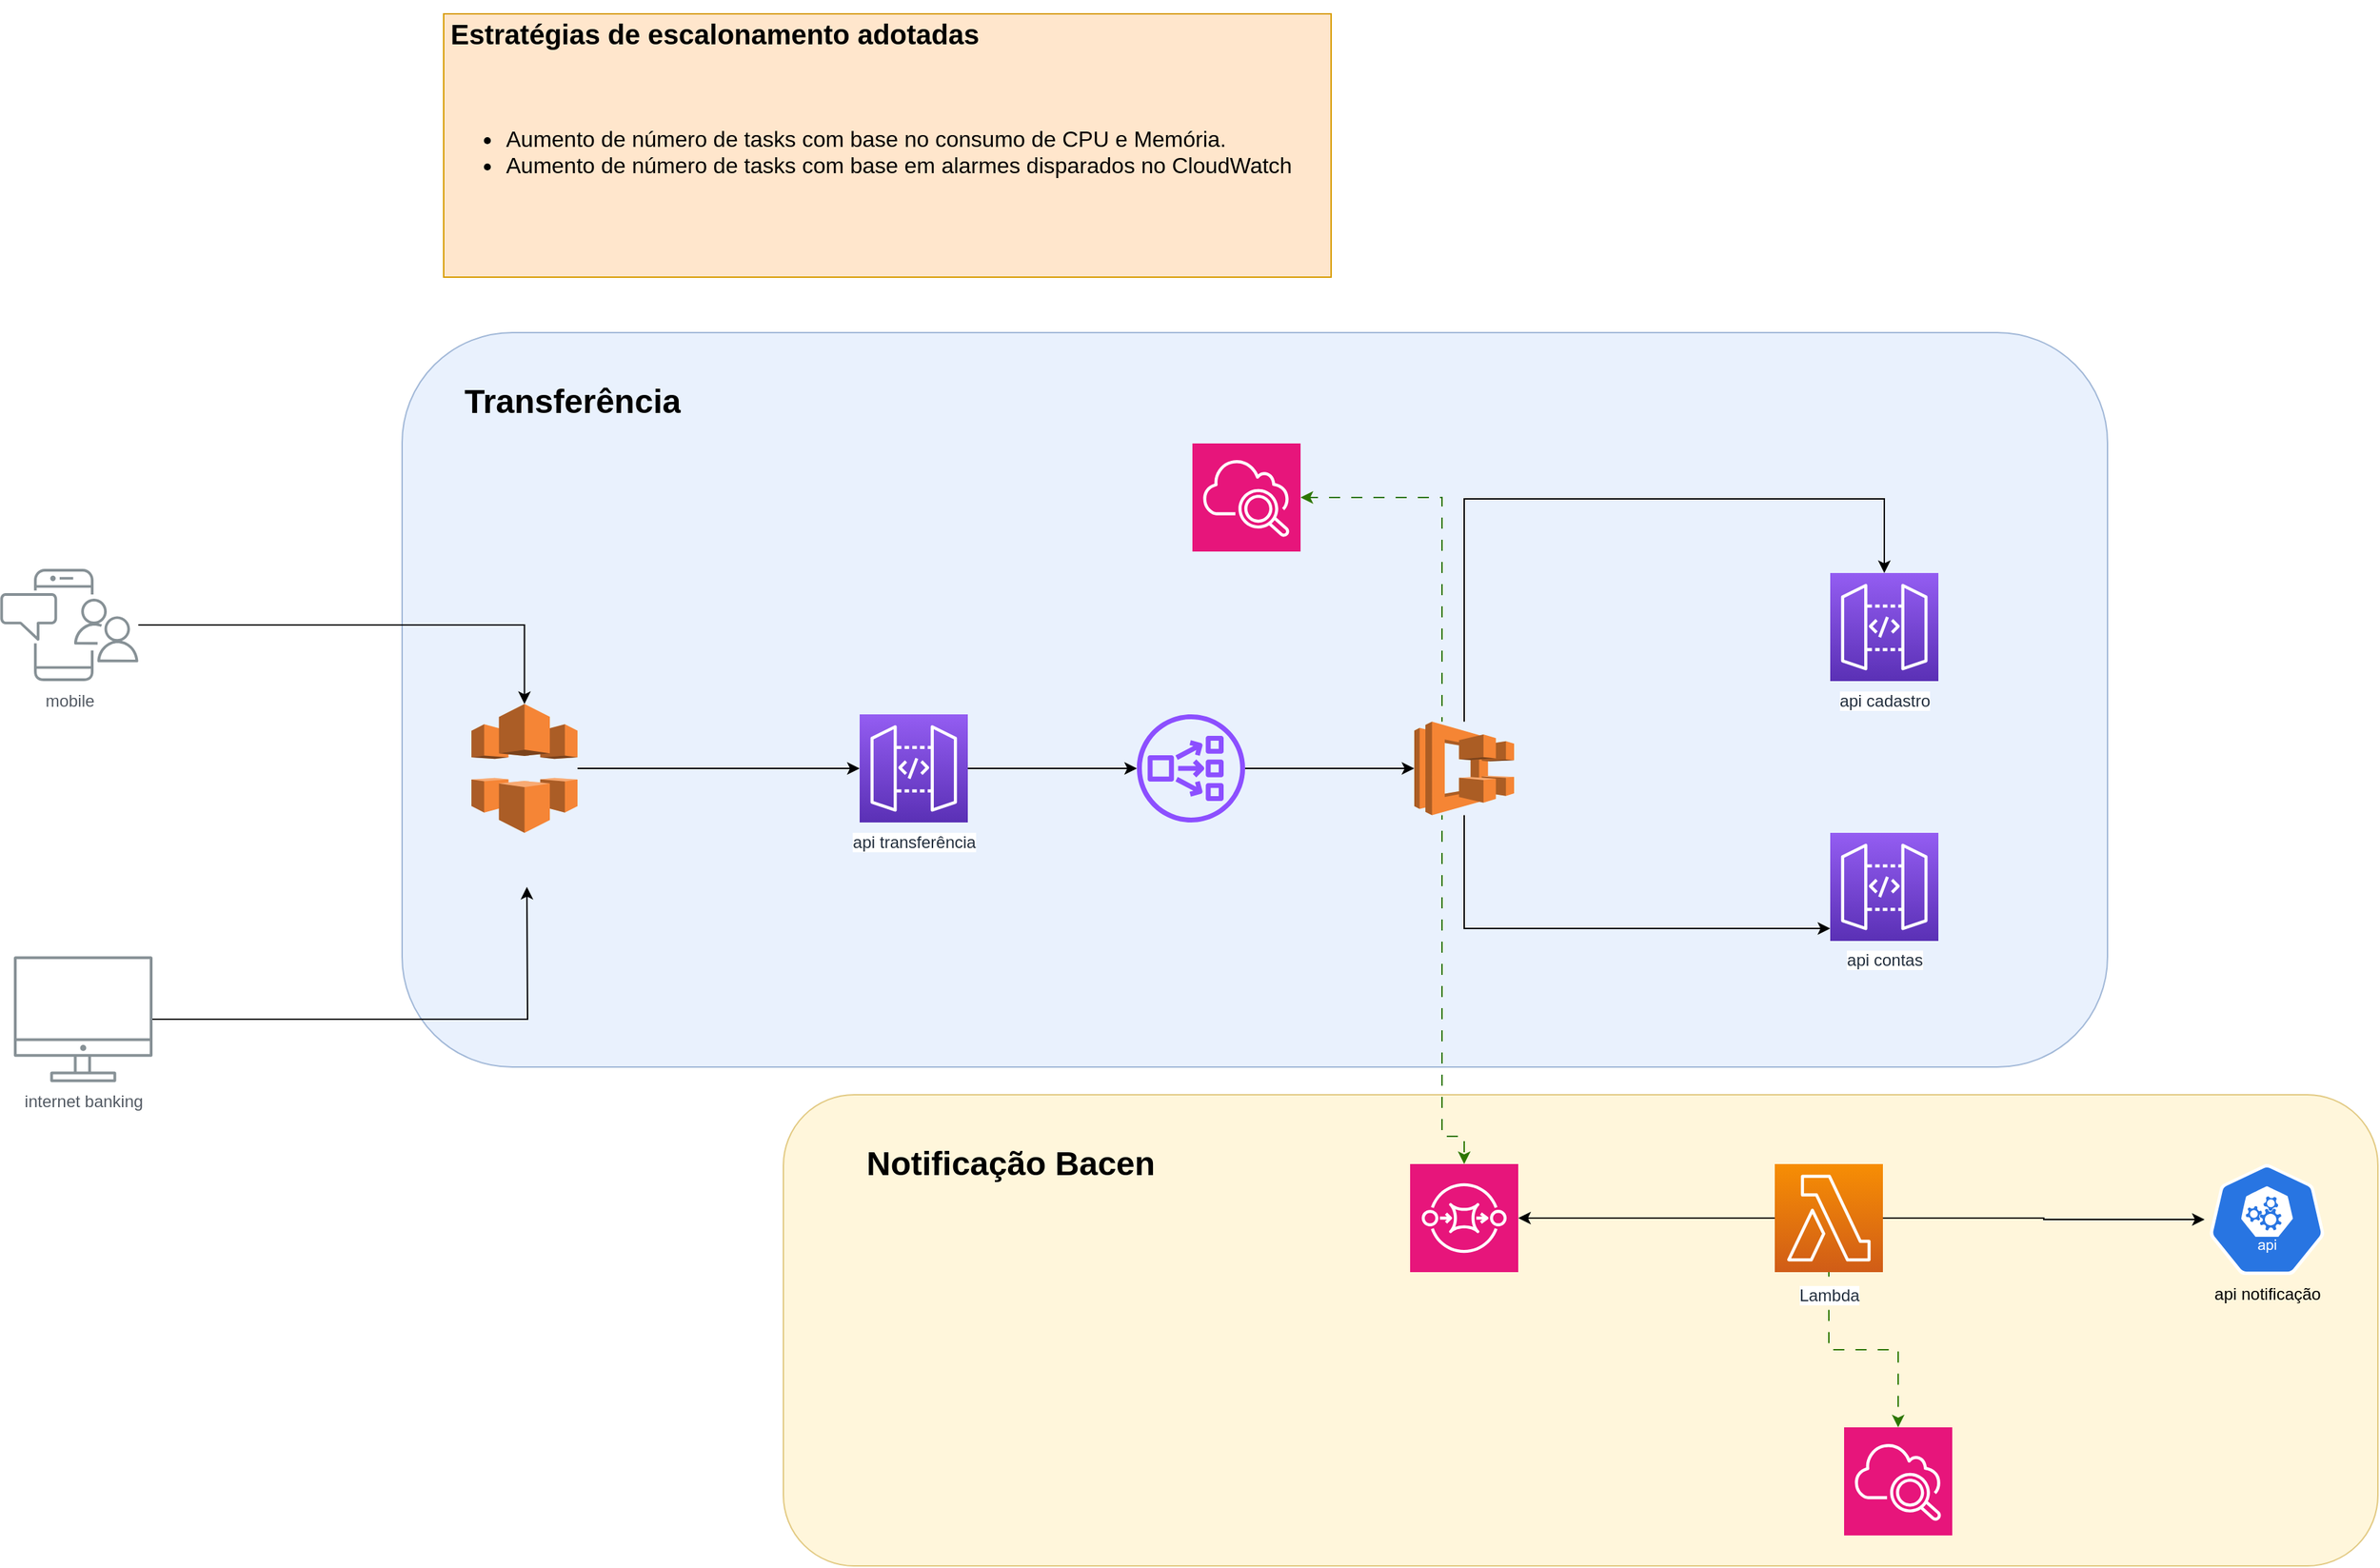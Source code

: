 <mxfile version="22.0.3" type="device" pages="2">
  <diagram id="Ht1M8jgEwFfnCIfOTk4-" name="api-transferencia-v1">
    <mxGraphModel dx="2607" dy="2362" grid="1" gridSize="10" guides="1" tooltips="1" connect="1" arrows="1" fold="1" page="1" pageScale="1" pageWidth="1169" pageHeight="827" math="0" shadow="0">
      <root>
        <mxCell id="0" />
        <mxCell id="1" parent="0" />
        <mxCell id="OGRuqpIQwR_JSS_qK5GA-32" value="" style="rounded=1;whiteSpace=wrap;html=1;fillColor=#fff2cc;strokeColor=#d6b656;opacity=70;" parent="1" vertex="1">
          <mxGeometry x="585" y="500" width="1150" height="340" as="geometry" />
        </mxCell>
        <mxCell id="OGRuqpIQwR_JSS_qK5GA-27" value="" style="rounded=1;whiteSpace=wrap;html=1;fillColor=#dae8fc;strokeColor=#6c8ebf;gradientColor=none;opacity=60;" parent="1" vertex="1">
          <mxGeometry x="310" y="-50" width="1230" height="530" as="geometry" />
        </mxCell>
        <mxCell id="OGRuqpIQwR_JSS_qK5GA-14" style="edgeStyle=orthogonalEdgeStyle;rounded=0;orthogonalLoop=1;jettySize=auto;html=1;" parent="1" source="UEzPUAAOIrF-is8g5C7q-109" edge="1">
          <mxGeometry relative="1" as="geometry">
            <mxPoint x="400" y="350" as="targetPoint" />
          </mxGeometry>
        </mxCell>
        <mxCell id="UEzPUAAOIrF-is8g5C7q-109" value="internet banking" style="outlineConnect=0;gradientColor=none;fontColor=#545B64;strokeColor=none;fillColor=#879196;dashed=0;verticalLabelPosition=bottom;verticalAlign=top;align=center;html=1;fontSize=12;fontStyle=0;aspect=fixed;shape=mxgraph.aws4.illustration_desktop;pointerEvents=1;labelBackgroundColor=#ffffff;" parent="1" vertex="1">
          <mxGeometry x="30" y="400" width="100" height="91" as="geometry" />
        </mxCell>
        <mxCell id="OGRuqpIQwR_JSS_qK5GA-13" style="edgeStyle=orthogonalEdgeStyle;rounded=0;orthogonalLoop=1;jettySize=auto;html=1;" parent="1" source="UEzPUAAOIrF-is8g5C7q-110" target="OGRuqpIQwR_JSS_qK5GA-7" edge="1">
          <mxGeometry relative="1" as="geometry" />
        </mxCell>
        <mxCell id="UEzPUAAOIrF-is8g5C7q-110" value="mobile" style="outlineConnect=0;gradientColor=none;fontColor=#545B64;strokeColor=none;fillColor=#879196;dashed=0;verticalLabelPosition=bottom;verticalAlign=top;align=center;html=1;fontSize=12;fontStyle=0;aspect=fixed;shape=mxgraph.aws4.illustration_notification;pointerEvents=1;labelBackgroundColor=#ffffff;" parent="1" vertex="1">
          <mxGeometry x="20" y="120.5" width="100" height="81" as="geometry" />
        </mxCell>
        <mxCell id="OGRuqpIQwR_JSS_qK5GA-21" style="edgeStyle=orthogonalEdgeStyle;rounded=0;orthogonalLoop=1;jettySize=auto;html=1;" parent="1" source="UEzPUAAOIrF-is8g5C7q-113" target="OGRuqpIQwR_JSS_qK5GA-3" edge="1">
          <mxGeometry relative="1" as="geometry" />
        </mxCell>
        <mxCell id="OGRuqpIQwR_JSS_qK5GA-22" style="edgeStyle=orthogonalEdgeStyle;rounded=0;orthogonalLoop=1;jettySize=auto;html=1;" parent="1" source="UEzPUAAOIrF-is8g5C7q-113" target="OGRuqpIQwR_JSS_qK5GA-6" edge="1">
          <mxGeometry relative="1" as="geometry" />
        </mxCell>
        <mxCell id="OGRuqpIQwR_JSS_qK5GA-26" style="edgeStyle=orthogonalEdgeStyle;rounded=0;orthogonalLoop=1;jettySize=auto;html=1;flowAnimation=1;fillColor=#60a917;strokeColor=#2D7600;" parent="1" source="UEzPUAAOIrF-is8g5C7q-113" target="OGRuqpIQwR_JSS_qK5GA-25" edge="1">
          <mxGeometry relative="1" as="geometry" />
        </mxCell>
        <mxCell id="UEzPUAAOIrF-is8g5C7q-113" value="Lambda" style="outlineConnect=0;fontColor=#232F3E;gradientColor=#F78E04;gradientDirection=north;fillColor=#D05C17;strokeColor=#ffffff;dashed=0;verticalLabelPosition=bottom;verticalAlign=top;align=center;html=1;fontSize=12;fontStyle=0;aspect=fixed;shape=mxgraph.aws4.resourceIcon;resIcon=mxgraph.aws4.lambda;labelBackgroundColor=#ffffff;spacingTop=3;" parent="1" vertex="1">
          <mxGeometry x="1300" y="550" width="78" height="78" as="geometry" />
        </mxCell>
        <mxCell id="OGRuqpIQwR_JSS_qK5GA-16" style="edgeStyle=orthogonalEdgeStyle;rounded=0;orthogonalLoop=1;jettySize=auto;html=1;" parent="1" source="UEzPUAAOIrF-is8g5C7q-114" target="OGRuqpIQwR_JSS_qK5GA-1" edge="1">
          <mxGeometry relative="1" as="geometry" />
        </mxCell>
        <mxCell id="UEzPUAAOIrF-is8g5C7q-114" value="api transferência" style="outlineConnect=0;fontColor=#232F3E;gradientColor=#945DF2;gradientDirection=north;fillColor=#5A30B5;strokeColor=#ffffff;dashed=0;verticalLabelPosition=bottom;verticalAlign=top;align=center;html=1;fontSize=12;fontStyle=0;aspect=fixed;shape=mxgraph.aws4.resourceIcon;resIcon=mxgraph.aws4.api_gateway;labelBackgroundColor=#ffffff;" parent="1" vertex="1">
          <mxGeometry x="640" y="225.5" width="78" height="78" as="geometry" />
        </mxCell>
        <mxCell id="OGRuqpIQwR_JSS_qK5GA-17" style="edgeStyle=orthogonalEdgeStyle;rounded=0;orthogonalLoop=1;jettySize=auto;html=1;" parent="1" source="OGRuqpIQwR_JSS_qK5GA-1" target="OGRuqpIQwR_JSS_qK5GA-2" edge="1">
          <mxGeometry relative="1" as="geometry" />
        </mxCell>
        <mxCell id="OGRuqpIQwR_JSS_qK5GA-1" value="" style="sketch=0;outlineConnect=0;fontColor=#232F3E;gradientColor=none;fillColor=#8C4FFF;strokeColor=none;dashed=0;verticalLabelPosition=bottom;verticalAlign=top;align=center;html=1;fontSize=12;fontStyle=0;aspect=fixed;pointerEvents=1;shape=mxgraph.aws4.network_load_balancer;" parent="1" vertex="1">
          <mxGeometry x="840" y="225.5" width="78" height="78" as="geometry" />
        </mxCell>
        <mxCell id="OGRuqpIQwR_JSS_qK5GA-29" style="edgeStyle=orthogonalEdgeStyle;rounded=0;orthogonalLoop=1;jettySize=auto;html=1;" parent="1" source="OGRuqpIQwR_JSS_qK5GA-2" target="OGRuqpIQwR_JSS_qK5GA-4" edge="1">
          <mxGeometry relative="1" as="geometry">
            <Array as="points">
              <mxPoint x="1076" y="70" />
            </Array>
          </mxGeometry>
        </mxCell>
        <mxCell id="OGRuqpIQwR_JSS_qK5GA-30" style="edgeStyle=orthogonalEdgeStyle;rounded=0;orthogonalLoop=1;jettySize=auto;html=1;" parent="1" source="OGRuqpIQwR_JSS_qK5GA-2" target="OGRuqpIQwR_JSS_qK5GA-5" edge="1">
          <mxGeometry relative="1" as="geometry">
            <Array as="points">
              <mxPoint x="1076" y="380" />
            </Array>
          </mxGeometry>
        </mxCell>
        <mxCell id="OGRuqpIQwR_JSS_qK5GA-31" style="edgeStyle=orthogonalEdgeStyle;rounded=0;orthogonalLoop=1;jettySize=auto;html=1;shadow=0;flowAnimation=1;fillColor=#60a917;strokeColor=#2D7600;" parent="1" source="OGRuqpIQwR_JSS_qK5GA-2" target="OGRuqpIQwR_JSS_qK5GA-23" edge="1">
          <mxGeometry relative="1" as="geometry">
            <Array as="points">
              <mxPoint x="1060" y="69" />
            </Array>
          </mxGeometry>
        </mxCell>
        <mxCell id="OGRuqpIQwR_JSS_qK5GA-2" value="" style="outlineConnect=0;dashed=0;verticalLabelPosition=bottom;verticalAlign=top;align=center;html=1;shape=mxgraph.aws3.ecs;fillColor=#F58534;gradientColor=none;" parent="1" vertex="1">
          <mxGeometry x="1040" y="230.75" width="72" height="67.5" as="geometry" />
        </mxCell>
        <mxCell id="OGRuqpIQwR_JSS_qK5GA-3" value="" style="sketch=0;points=[[0,0,0],[0.25,0,0],[0.5,0,0],[0.75,0,0],[1,0,0],[0,1,0],[0.25,1,0],[0.5,1,0],[0.75,1,0],[1,1,0],[0,0.25,0],[0,0.5,0],[0,0.75,0],[1,0.25,0],[1,0.5,0],[1,0.75,0]];outlineConnect=0;fontColor=#232F3E;fillColor=#E7157B;strokeColor=#ffffff;dashed=0;verticalLabelPosition=bottom;verticalAlign=top;align=center;html=1;fontSize=12;fontStyle=0;aspect=fixed;shape=mxgraph.aws4.resourceIcon;resIcon=mxgraph.aws4.sqs;" parent="1" vertex="1">
          <mxGeometry x="1037" y="550" width="78" height="78" as="geometry" />
        </mxCell>
        <mxCell id="OGRuqpIQwR_JSS_qK5GA-4" value="api cadastro" style="outlineConnect=0;fontColor=#232F3E;gradientColor=#945DF2;gradientDirection=north;fillColor=#5A30B5;strokeColor=#ffffff;dashed=0;verticalLabelPosition=bottom;verticalAlign=top;align=center;html=1;fontSize=12;fontStyle=0;aspect=fixed;shape=mxgraph.aws4.resourceIcon;resIcon=mxgraph.aws4.api_gateway;labelBackgroundColor=#ffffff;" parent="1" vertex="1">
          <mxGeometry x="1340" y="123.5" width="78" height="78" as="geometry" />
        </mxCell>
        <mxCell id="OGRuqpIQwR_JSS_qK5GA-5" value="api contas" style="outlineConnect=0;fontColor=#232F3E;gradientColor=#945DF2;gradientDirection=north;fillColor=#5A30B5;strokeColor=#ffffff;dashed=0;verticalLabelPosition=bottom;verticalAlign=top;align=center;html=1;fontSize=12;fontStyle=0;aspect=fixed;shape=mxgraph.aws4.resourceIcon;resIcon=mxgraph.aws4.api_gateway;labelBackgroundColor=#ffffff;" parent="1" vertex="1">
          <mxGeometry x="1340" y="311" width="78" height="78" as="geometry" />
        </mxCell>
        <mxCell id="OGRuqpIQwR_JSS_qK5GA-6" value="api notificação" style="sketch=0;html=1;dashed=0;whitespace=wrap;fillColor=#2875E2;strokeColor=#ffffff;points=[[0.005,0.63,0],[0.1,0.2,0],[0.9,0.2,0],[0.5,0,0],[0.995,0.63,0],[0.72,0.99,0],[0.5,1,0],[0.28,0.99,0]];verticalLabelPosition=bottom;align=center;verticalAlign=top;shape=mxgraph.kubernetes.icon;prIcon=api" parent="1" vertex="1">
          <mxGeometry x="1610" y="550" width="90" height="80" as="geometry" />
        </mxCell>
        <mxCell id="OGRuqpIQwR_JSS_qK5GA-15" style="edgeStyle=orthogonalEdgeStyle;rounded=0;orthogonalLoop=1;jettySize=auto;html=1;" parent="1" source="OGRuqpIQwR_JSS_qK5GA-7" target="UEzPUAAOIrF-is8g5C7q-114" edge="1">
          <mxGeometry relative="1" as="geometry" />
        </mxCell>
        <mxCell id="OGRuqpIQwR_JSS_qK5GA-7" value="" style="outlineConnect=0;dashed=0;verticalLabelPosition=bottom;verticalAlign=top;align=center;html=1;shape=mxgraph.aws3.cloudfront;fillColor=#F58536;gradientColor=none;" parent="1" vertex="1">
          <mxGeometry x="360" y="218" width="76.5" height="93" as="geometry" />
        </mxCell>
        <mxCell id="OGRuqpIQwR_JSS_qK5GA-20" style="edgeStyle=orthogonalEdgeStyle;rounded=0;orthogonalLoop=1;jettySize=auto;html=1;entryX=0.5;entryY=0;entryDx=0;entryDy=0;entryPerimeter=0;flowAnimation=1;fillColor=#60a917;strokeColor=#2D7600;" parent="1" source="OGRuqpIQwR_JSS_qK5GA-2" target="OGRuqpIQwR_JSS_qK5GA-3" edge="1">
          <mxGeometry relative="1" as="geometry">
            <Array as="points">
              <mxPoint x="1060" y="530" />
              <mxPoint x="1076" y="530" />
            </Array>
          </mxGeometry>
        </mxCell>
        <mxCell id="OGRuqpIQwR_JSS_qK5GA-23" value="" style="sketch=0;points=[[0,0,0],[0.25,0,0],[0.5,0,0],[0.75,0,0],[1,0,0],[0,1,0],[0.25,1,0],[0.5,1,0],[0.75,1,0],[1,1,0],[0,0.25,0],[0,0.5,0],[0,0.75,0],[1,0.25,0],[1,0.5,0],[1,0.75,0]];points=[[0,0,0],[0.25,0,0],[0.5,0,0],[0.75,0,0],[1,0,0],[0,1,0],[0.25,1,0],[0.5,1,0],[0.75,1,0],[1,1,0],[0,0.25,0],[0,0.5,0],[0,0.75,0],[1,0.25,0],[1,0.5,0],[1,0.75,0]];outlineConnect=0;fontColor=#232F3E;fillColor=#E7157B;strokeColor=#ffffff;dashed=0;verticalLabelPosition=bottom;verticalAlign=top;align=center;html=1;fontSize=12;fontStyle=0;aspect=fixed;shape=mxgraph.aws4.resourceIcon;resIcon=mxgraph.aws4.cloudwatch_2;" parent="1" vertex="1">
          <mxGeometry x="880" y="30" width="78" height="78" as="geometry" />
        </mxCell>
        <mxCell id="OGRuqpIQwR_JSS_qK5GA-25" value="" style="sketch=0;points=[[0,0,0],[0.25,0,0],[0.5,0,0],[0.75,0,0],[1,0,0],[0,1,0],[0.25,1,0],[0.5,1,0],[0.75,1,0],[1,1,0],[0,0.25,0],[0,0.5,0],[0,0.75,0],[1,0.25,0],[1,0.5,0],[1,0.75,0]];points=[[0,0,0],[0.25,0,0],[0.5,0,0],[0.75,0,0],[1,0,0],[0,1,0],[0.25,1,0],[0.5,1,0],[0.75,1,0],[1,1,0],[0,0.25,0],[0,0.5,0],[0,0.75,0],[1,0.25,0],[1,0.5,0],[1,0.75,0]];outlineConnect=0;fontColor=#232F3E;fillColor=#E7157B;strokeColor=#ffffff;dashed=0;verticalLabelPosition=bottom;verticalAlign=top;align=center;html=1;fontSize=12;fontStyle=0;aspect=fixed;shape=mxgraph.aws4.resourceIcon;resIcon=mxgraph.aws4.cloudwatch_2;" parent="1" vertex="1">
          <mxGeometry x="1350" y="740" width="78" height="78" as="geometry" />
        </mxCell>
        <mxCell id="OGRuqpIQwR_JSS_qK5GA-28" value="&lt;h1&gt;Transferência&lt;/h1&gt;" style="text;html=1;strokeColor=none;fillColor=none;spacing=5;spacingTop=-20;whiteSpace=wrap;overflow=hidden;rounded=0;" parent="1" vertex="1">
          <mxGeometry x="350" y="-20" width="190" height="45" as="geometry" />
        </mxCell>
        <mxCell id="OGRuqpIQwR_JSS_qK5GA-34" value="&lt;h1&gt;Notificação Bacen&lt;/h1&gt;" style="text;html=1;strokeColor=none;fillColor=none;spacing=5;spacingTop=-20;whiteSpace=wrap;overflow=hidden;rounded=0;" parent="1" vertex="1">
          <mxGeometry x="640" y="530" width="270" height="80" as="geometry" />
        </mxCell>
        <mxCell id="OGRuqpIQwR_JSS_qK5GA-35" value="&lt;h1 style=&quot;font-size: 20px;&quot;&gt;&lt;font style=&quot;font-size: 20px;&quot;&gt;Estratégias de escalonamento adotadas&lt;/font&gt;&lt;/h1&gt;&lt;div style=&quot;font-size: 20px;&quot;&gt;&lt;font style=&quot;font-size: 20px;&quot;&gt;&lt;br&gt;&lt;/font&gt;&lt;/div&gt;&lt;div style=&quot;font-size: 16px;&quot;&gt;&lt;ul style=&quot;&quot;&gt;&lt;li style=&quot;&quot;&gt;&lt;font style=&quot;font-size: 16px;&quot;&gt;Aumento de número de tasks com base no consumo de CPU e Memória.&lt;/font&gt;&lt;/li&gt;&lt;li style=&quot;&quot;&gt;&lt;font style=&quot;font-size: 16px;&quot;&gt;Aumento de número de tasks com base em alarmes disparados no CloudWatch&lt;/font&gt;&lt;/li&gt;&lt;/ul&gt;&lt;/div&gt;" style="text;html=1;strokeColor=#d79b00;fillColor=#ffe6cc;spacing=5;spacingTop=-20;whiteSpace=wrap;overflow=hidden;rounded=0;" parent="1" vertex="1">
          <mxGeometry x="340" y="-280" width="640" height="190" as="geometry" />
        </mxCell>
      </root>
    </mxGraphModel>
  </diagram>
  <diagram id="GHaul4Rbu6-ECf8rl4B0" name="api-transferencia-v2">
    <mxGraphModel dx="2607" dy="2704" grid="1" gridSize="10" guides="1" tooltips="1" connect="1" arrows="1" fold="1" page="1" pageScale="1" pageWidth="827" pageHeight="1169" math="0" shadow="0">
      <root>
        <mxCell id="0" />
        <mxCell id="1" parent="0" />
        <mxCell id="m8s_K9qaowY4OCLqTG9W-1" value="" style="rounded=1;whiteSpace=wrap;html=1;fillColor=#fff2cc;strokeColor=#d6b656;opacity=70;" vertex="1" parent="1">
          <mxGeometry x="585" y="500" width="1535" height="540" as="geometry" />
        </mxCell>
        <mxCell id="m8s_K9qaowY4OCLqTG9W-2" value="" style="rounded=1;whiteSpace=wrap;html=1;fillColor=#dae8fc;strokeColor=#6c8ebf;gradientColor=none;opacity=60;" vertex="1" parent="1">
          <mxGeometry x="310" y="-100" width="1230" height="580" as="geometry" />
        </mxCell>
        <mxCell id="m8s_K9qaowY4OCLqTG9W-3" style="edgeStyle=orthogonalEdgeStyle;rounded=0;orthogonalLoop=1;jettySize=auto;html=1;" edge="1" parent="1" source="m8s_K9qaowY4OCLqTG9W-4">
          <mxGeometry relative="1" as="geometry">
            <mxPoint x="400" y="350" as="targetPoint" />
          </mxGeometry>
        </mxCell>
        <mxCell id="m8s_K9qaowY4OCLqTG9W-4" value="internet banking" style="outlineConnect=0;gradientColor=none;fontColor=#545B64;strokeColor=none;fillColor=#879196;dashed=0;verticalLabelPosition=bottom;verticalAlign=top;align=center;html=1;fontSize=12;fontStyle=0;aspect=fixed;shape=mxgraph.aws4.illustration_desktop;pointerEvents=1;labelBackgroundColor=#ffffff;" vertex="1" parent="1">
          <mxGeometry x="30" y="400" width="100" height="91" as="geometry" />
        </mxCell>
        <mxCell id="m8s_K9qaowY4OCLqTG9W-5" style="edgeStyle=orthogonalEdgeStyle;rounded=0;orthogonalLoop=1;jettySize=auto;html=1;" edge="1" parent="1" source="m8s_K9qaowY4OCLqTG9W-6" target="m8s_K9qaowY4OCLqTG9W-26">
          <mxGeometry relative="1" as="geometry" />
        </mxCell>
        <mxCell id="m8s_K9qaowY4OCLqTG9W-6" value="mobile" style="outlineConnect=0;gradientColor=none;fontColor=#545B64;strokeColor=none;fillColor=#879196;dashed=0;verticalLabelPosition=bottom;verticalAlign=top;align=center;html=1;fontSize=12;fontStyle=0;aspect=fixed;shape=mxgraph.aws4.illustration_notification;pointerEvents=1;labelBackgroundColor=#ffffff;" vertex="1" parent="1">
          <mxGeometry x="20" y="120.5" width="100" height="81" as="geometry" />
        </mxCell>
        <mxCell id="m8s_K9qaowY4OCLqTG9W-7" style="edgeStyle=orthogonalEdgeStyle;rounded=0;orthogonalLoop=1;jettySize=auto;html=1;" edge="1" parent="1" source="m8s_K9qaowY4OCLqTG9W-11" target="m8s_K9qaowY4OCLqTG9W-21">
          <mxGeometry relative="1" as="geometry" />
        </mxCell>
        <mxCell id="m8s_K9qaowY4OCLqTG9W-8" style="edgeStyle=orthogonalEdgeStyle;rounded=0;orthogonalLoop=1;jettySize=auto;html=1;" edge="1" parent="1" source="m8s_K9qaowY4OCLqTG9W-11" target="m8s_K9qaowY4OCLqTG9W-24">
          <mxGeometry relative="1" as="geometry" />
        </mxCell>
        <mxCell id="m8s_K9qaowY4OCLqTG9W-9" style="edgeStyle=orthogonalEdgeStyle;rounded=0;orthogonalLoop=1;jettySize=auto;html=1;flowAnimation=1;fillColor=#60a917;strokeColor=#2D7600;" edge="1" parent="1" source="m8s_K9qaowY4OCLqTG9W-11" target="m8s_K9qaowY4OCLqTG9W-29">
          <mxGeometry relative="1" as="geometry" />
        </mxCell>
        <mxCell id="m8s_K9qaowY4OCLqTG9W-10" style="edgeStyle=orthogonalEdgeStyle;rounded=0;orthogonalLoop=1;jettySize=auto;html=1;fillColor=#f8cecc;strokeColor=#b85450;" edge="1" parent="1" source="m8s_K9qaowY4OCLqTG9W-11" target="m8s_K9qaowY4OCLqTG9W-34">
          <mxGeometry relative="1" as="geometry">
            <Array as="points">
              <mxPoint x="1339" y="660" />
              <mxPoint x="1656" y="660" />
            </Array>
          </mxGeometry>
        </mxCell>
        <mxCell id="m8s_K9qaowY4OCLqTG9W-11" value="Lambda" style="outlineConnect=0;fontColor=#232F3E;gradientColor=#F78E04;gradientDirection=north;fillColor=#D05C17;strokeColor=#ffffff;dashed=0;verticalLabelPosition=bottom;verticalAlign=top;align=center;html=1;fontSize=12;fontStyle=0;aspect=fixed;shape=mxgraph.aws4.resourceIcon;resIcon=mxgraph.aws4.lambda;labelBackgroundColor=#ffffff;spacingTop=3;" vertex="1" parent="1">
          <mxGeometry x="1300" y="550" width="78" height="78" as="geometry" />
        </mxCell>
        <mxCell id="m8s_K9qaowY4OCLqTG9W-12" style="edgeStyle=orthogonalEdgeStyle;rounded=0;orthogonalLoop=1;jettySize=auto;html=1;" edge="1" parent="1" source="m8s_K9qaowY4OCLqTG9W-13" target="m8s_K9qaowY4OCLqTG9W-15">
          <mxGeometry relative="1" as="geometry" />
        </mxCell>
        <mxCell id="m8s_K9qaowY4OCLqTG9W-13" value="api transferência" style="outlineConnect=0;fontColor=#232F3E;gradientColor=#945DF2;gradientDirection=north;fillColor=#5A30B5;strokeColor=#ffffff;dashed=0;verticalLabelPosition=bottom;verticalAlign=top;align=center;html=1;fontSize=12;fontStyle=0;aspect=fixed;shape=mxgraph.aws4.resourceIcon;resIcon=mxgraph.aws4.api_gateway;labelBackgroundColor=#ffffff;" vertex="1" parent="1">
          <mxGeometry x="640" y="225.5" width="78" height="78" as="geometry" />
        </mxCell>
        <mxCell id="m8s_K9qaowY4OCLqTG9W-14" style="edgeStyle=orthogonalEdgeStyle;rounded=0;orthogonalLoop=1;jettySize=auto;html=1;" edge="1" parent="1" source="m8s_K9qaowY4OCLqTG9W-15" target="m8s_K9qaowY4OCLqTG9W-20">
          <mxGeometry relative="1" as="geometry" />
        </mxCell>
        <mxCell id="m8s_K9qaowY4OCLqTG9W-15" value="" style="sketch=0;outlineConnect=0;fontColor=#232F3E;gradientColor=none;fillColor=#8C4FFF;strokeColor=none;dashed=0;verticalLabelPosition=bottom;verticalAlign=top;align=center;html=1;fontSize=12;fontStyle=0;aspect=fixed;pointerEvents=1;shape=mxgraph.aws4.network_load_balancer;" vertex="1" parent="1">
          <mxGeometry x="840" y="225.5" width="78" height="78" as="geometry" />
        </mxCell>
        <mxCell id="m8s_K9qaowY4OCLqTG9W-16" style="edgeStyle=orthogonalEdgeStyle;rounded=0;orthogonalLoop=1;jettySize=auto;html=1;" edge="1" parent="1" source="m8s_K9qaowY4OCLqTG9W-20" target="m8s_K9qaowY4OCLqTG9W-22">
          <mxGeometry relative="1" as="geometry">
            <Array as="points">
              <mxPoint x="1076" y="70" />
            </Array>
          </mxGeometry>
        </mxCell>
        <mxCell id="m8s_K9qaowY4OCLqTG9W-17" style="edgeStyle=orthogonalEdgeStyle;rounded=0;orthogonalLoop=1;jettySize=auto;html=1;" edge="1" parent="1" source="m8s_K9qaowY4OCLqTG9W-20" target="m8s_K9qaowY4OCLqTG9W-23">
          <mxGeometry relative="1" as="geometry">
            <Array as="points">
              <mxPoint x="1076" y="380" />
            </Array>
          </mxGeometry>
        </mxCell>
        <mxCell id="m8s_K9qaowY4OCLqTG9W-18" style="edgeStyle=orthogonalEdgeStyle;rounded=0;orthogonalLoop=1;jettySize=auto;html=1;shadow=0;flowAnimation=1;fillColor=#60a917;strokeColor=#2D7600;" edge="1" parent="1" source="m8s_K9qaowY4OCLqTG9W-20" target="m8s_K9qaowY4OCLqTG9W-28">
          <mxGeometry relative="1" as="geometry">
            <Array as="points">
              <mxPoint x="1060" y="69" />
            </Array>
          </mxGeometry>
        </mxCell>
        <mxCell id="m8s_K9qaowY4OCLqTG9W-19" style="edgeStyle=orthogonalEdgeStyle;rounded=0;orthogonalLoop=1;jettySize=auto;html=1;" edge="1" parent="1" source="m8s_K9qaowY4OCLqTG9W-20">
          <mxGeometry relative="1" as="geometry">
            <mxPoint x="1340" y="-30" as="targetPoint" />
            <Array as="points">
              <mxPoint x="1076" y="-30" />
            </Array>
          </mxGeometry>
        </mxCell>
        <mxCell id="m8s_K9qaowY4OCLqTG9W-20" value="" style="outlineConnect=0;dashed=0;verticalLabelPosition=bottom;verticalAlign=top;align=center;html=1;shape=mxgraph.aws3.ecs;fillColor=#F58534;gradientColor=none;" vertex="1" parent="1">
          <mxGeometry x="1040" y="230.75" width="72" height="67.5" as="geometry" />
        </mxCell>
        <mxCell id="m8s_K9qaowY4OCLqTG9W-21" value="" style="sketch=0;points=[[0,0,0],[0.25,0,0],[0.5,0,0],[0.75,0,0],[1,0,0],[0,1,0],[0.25,1,0],[0.5,1,0],[0.75,1,0],[1,1,0],[0,0.25,0],[0,0.5,0],[0,0.75,0],[1,0.25,0],[1,0.5,0],[1,0.75,0]];outlineConnect=0;fontColor=#232F3E;fillColor=#E7157B;strokeColor=#ffffff;dashed=0;verticalLabelPosition=bottom;verticalAlign=top;align=center;html=1;fontSize=12;fontStyle=0;aspect=fixed;shape=mxgraph.aws4.resourceIcon;resIcon=mxgraph.aws4.sqs;" vertex="1" parent="1">
          <mxGeometry x="1037" y="550" width="78" height="78" as="geometry" />
        </mxCell>
        <mxCell id="m8s_K9qaowY4OCLqTG9W-22" value="api cadastro" style="outlineConnect=0;fontColor=#232F3E;gradientColor=#945DF2;gradientDirection=north;fillColor=#5A30B5;strokeColor=#ffffff;dashed=0;verticalLabelPosition=bottom;verticalAlign=top;align=center;html=1;fontSize=12;fontStyle=0;aspect=fixed;shape=mxgraph.aws4.resourceIcon;resIcon=mxgraph.aws4.api_gateway;labelBackgroundColor=#ffffff;" vertex="1" parent="1">
          <mxGeometry x="1340" y="123.5" width="78" height="78" as="geometry" />
        </mxCell>
        <mxCell id="m8s_K9qaowY4OCLqTG9W-23" value="api contas" style="outlineConnect=0;fontColor=#232F3E;gradientColor=#945DF2;gradientDirection=north;fillColor=#5A30B5;strokeColor=#ffffff;dashed=0;verticalLabelPosition=bottom;verticalAlign=top;align=center;html=1;fontSize=12;fontStyle=0;aspect=fixed;shape=mxgraph.aws4.resourceIcon;resIcon=mxgraph.aws4.api_gateway;labelBackgroundColor=#ffffff;" vertex="1" parent="1">
          <mxGeometry x="1340" y="311" width="78" height="78" as="geometry" />
        </mxCell>
        <mxCell id="m8s_K9qaowY4OCLqTG9W-24" value="api notificação" style="sketch=0;html=1;dashed=0;whitespace=wrap;fillColor=#2875E2;strokeColor=#ffffff;points=[[0.005,0.63,0],[0.1,0.2,0],[0.9,0.2,0],[0.5,0,0],[0.995,0.63,0],[0.72,0.99,0],[0.5,1,0],[0.28,0.99,0]];verticalLabelPosition=bottom;align=center;verticalAlign=top;shape=mxgraph.kubernetes.icon;prIcon=api" vertex="1" parent="1">
          <mxGeometry x="1610" y="550" width="90" height="80" as="geometry" />
        </mxCell>
        <mxCell id="m8s_K9qaowY4OCLqTG9W-25" style="edgeStyle=orthogonalEdgeStyle;rounded=0;orthogonalLoop=1;jettySize=auto;html=1;" edge="1" parent="1" source="m8s_K9qaowY4OCLqTG9W-26" target="m8s_K9qaowY4OCLqTG9W-13">
          <mxGeometry relative="1" as="geometry" />
        </mxCell>
        <mxCell id="m8s_K9qaowY4OCLqTG9W-26" value="" style="outlineConnect=0;dashed=0;verticalLabelPosition=bottom;verticalAlign=top;align=center;html=1;shape=mxgraph.aws3.cloudfront;fillColor=#F58536;gradientColor=none;" vertex="1" parent="1">
          <mxGeometry x="360" y="218" width="76.5" height="93" as="geometry" />
        </mxCell>
        <mxCell id="m8s_K9qaowY4OCLqTG9W-27" style="edgeStyle=orthogonalEdgeStyle;rounded=0;orthogonalLoop=1;jettySize=auto;html=1;entryX=0.5;entryY=0;entryDx=0;entryDy=0;entryPerimeter=0;flowAnimation=1;fillColor=#60a917;strokeColor=#2D7600;" edge="1" parent="1" source="m8s_K9qaowY4OCLqTG9W-20" target="m8s_K9qaowY4OCLqTG9W-21">
          <mxGeometry relative="1" as="geometry">
            <Array as="points">
              <mxPoint x="1060" y="530" />
              <mxPoint x="1076" y="530" />
            </Array>
          </mxGeometry>
        </mxCell>
        <mxCell id="m8s_K9qaowY4OCLqTG9W-28" value="" style="sketch=0;points=[[0,0,0],[0.25,0,0],[0.5,0,0],[0.75,0,0],[1,0,0],[0,1,0],[0.25,1,0],[0.5,1,0],[0.75,1,0],[1,1,0],[0,0.25,0],[0,0.5,0],[0,0.75,0],[1,0.25,0],[1,0.5,0],[1,0.75,0]];points=[[0,0,0],[0.25,0,0],[0.5,0,0],[0.75,0,0],[1,0,0],[0,1,0],[0.25,1,0],[0.5,1,0],[0.75,1,0],[1,1,0],[0,0.25,0],[0,0.5,0],[0,0.75,0],[1,0.25,0],[1,0.5,0],[1,0.75,0]];outlineConnect=0;fontColor=#232F3E;fillColor=#E7157B;strokeColor=#ffffff;dashed=0;verticalLabelPosition=bottom;verticalAlign=top;align=center;html=1;fontSize=12;fontStyle=0;aspect=fixed;shape=mxgraph.aws4.resourceIcon;resIcon=mxgraph.aws4.cloudwatch_2;" vertex="1" parent="1">
          <mxGeometry x="880" y="30" width="78" height="78" as="geometry" />
        </mxCell>
        <mxCell id="m8s_K9qaowY4OCLqTG9W-29" value="" style="sketch=0;points=[[0,0,0],[0.25,0,0],[0.5,0,0],[0.75,0,0],[1,0,0],[0,1,0],[0.25,1,0],[0.5,1,0],[0.75,1,0],[1,1,0],[0,0.25,0],[0,0.5,0],[0,0.75,0],[1,0.25,0],[1,0.5,0],[1,0.75,0]];points=[[0,0,0],[0.25,0,0],[0.5,0,0],[0.75,0,0],[1,0,0],[0,1,0],[0.25,1,0],[0.5,1,0],[0.75,1,0],[1,1,0],[0,0.25,0],[0,0.5,0],[0,0.75,0],[1,0.25,0],[1,0.5,0],[1,0.75,0]];outlineConnect=0;fontColor=#232F3E;fillColor=#E7157B;strokeColor=#ffffff;dashed=0;verticalLabelPosition=bottom;verticalAlign=top;align=center;html=1;fontSize=12;fontStyle=0;aspect=fixed;shape=mxgraph.aws4.resourceIcon;resIcon=mxgraph.aws4.cloudwatch_2;" vertex="1" parent="1">
          <mxGeometry x="1350" y="740" width="78" height="78" as="geometry" />
        </mxCell>
        <mxCell id="m8s_K9qaowY4OCLqTG9W-30" value="&lt;h1&gt;Transferência&lt;/h1&gt;" style="text;html=1;strokeColor=none;fillColor=none;spacing=5;spacingTop=-20;whiteSpace=wrap;overflow=hidden;rounded=0;" vertex="1" parent="1">
          <mxGeometry x="360" y="-70" width="190" height="45" as="geometry" />
        </mxCell>
        <mxCell id="m8s_K9qaowY4OCLqTG9W-31" value="&lt;h1&gt;Notificação Bacen&lt;/h1&gt;" style="text;html=1;strokeColor=none;fillColor=none;spacing=5;spacingTop=-20;whiteSpace=wrap;overflow=hidden;rounded=0;" vertex="1" parent="1">
          <mxGeometry x="640" y="530" width="270" height="80" as="geometry" />
        </mxCell>
        <mxCell id="m8s_K9qaowY4OCLqTG9W-32" value="&lt;h1 style=&quot;font-size: 20px;&quot;&gt;&lt;font style=&quot;font-size: 20px;&quot;&gt;Estratégias de escalonamento adotadas&lt;/font&gt;&lt;/h1&gt;&lt;div style=&quot;font-size: 20px;&quot;&gt;&lt;font style=&quot;font-size: 20px;&quot;&gt;&lt;br&gt;&lt;/font&gt;&lt;/div&gt;&lt;div style=&quot;font-size: 16px;&quot;&gt;&lt;ul style=&quot;&quot;&gt;&lt;li style=&quot;&quot;&gt;&lt;font style=&quot;font-size: 16px;&quot;&gt;Aumento de número de tasks com base no consumo de CPU e Memória.&lt;/font&gt;&lt;/li&gt;&lt;li style=&quot;&quot;&gt;&lt;font style=&quot;font-size: 16px;&quot;&gt;Aumento de número de tasks com base em alarmes disparados no CloudWatch&lt;/font&gt;&lt;/li&gt;&lt;/ul&gt;&lt;/div&gt;" style="text;html=1;strokeColor=#d79b00;fillColor=#ffe6cc;spacing=5;spacingTop=-20;whiteSpace=wrap;overflow=hidden;rounded=0;" vertex="1" parent="1">
          <mxGeometry x="330" y="-360" width="640" height="190" as="geometry" />
        </mxCell>
        <mxCell id="m8s_K9qaowY4OCLqTG9W-33" value="" style="sketch=0;points=[[0,0,0],[0.25,0,0],[0.5,0,0],[0.75,0,0],[1,0,0],[0,1,0],[0.25,1,0],[0.5,1,0],[0.75,1,0],[1,1,0],[0,0.25,0],[0,0.5,0],[0,0.75,0],[1,0.25,0],[1,0.5,0],[1,0.75,0]];outlineConnect=0;fontColor=#232F3E;fillColor=#C925D1;strokeColor=#ffffff;dashed=0;verticalLabelPosition=bottom;verticalAlign=top;align=center;html=1;fontSize=12;fontStyle=0;aspect=fixed;shape=mxgraph.aws4.resourceIcon;resIcon=mxgraph.aws4.rds;" vertex="1" parent="1">
          <mxGeometry x="1340" y="-70" width="78" height="78" as="geometry" />
        </mxCell>
        <mxCell id="m8s_K9qaowY4OCLqTG9W-34" value="" style="outlineConnect=0;dashed=0;verticalLabelPosition=bottom;verticalAlign=top;align=center;html=1;shape=mxgraph.aws3.elasticache;fillColor=#2E73B8;gradientColor=none;" vertex="1" parent="1">
          <mxGeometry x="1622" y="710" width="67.5" height="81" as="geometry" />
        </mxCell>
        <mxCell id="m8s_K9qaowY4OCLqTG9W-39" style="edgeStyle=orthogonalEdgeStyle;rounded=0;orthogonalLoop=1;jettySize=auto;html=1;entryX=0.5;entryY=1;entryDx=0;entryDy=0;entryPerimeter=0;flowAnimation=1;" edge="1" parent="1" source="m8s_K9qaowY4OCLqTG9W-35" target="m8s_K9qaowY4OCLqTG9W-21">
          <mxGeometry relative="1" as="geometry">
            <mxPoint x="1076" y="650" as="targetPoint" />
            <Array as="points">
              <mxPoint x="1959" y="990" />
              <mxPoint x="1076" y="990" />
            </Array>
          </mxGeometry>
        </mxCell>
        <mxCell id="m8s_K9qaowY4OCLqTG9W-35" value="Lambda" style="outlineConnect=0;fontColor=#232F3E;gradientColor=#F78E04;gradientDirection=north;fillColor=#D05C17;strokeColor=#ffffff;dashed=0;verticalLabelPosition=bottom;verticalAlign=top;align=center;html=1;fontSize=12;fontStyle=0;aspect=fixed;shape=mxgraph.aws4.resourceIcon;resIcon=mxgraph.aws4.lambda;labelBackgroundColor=#ffffff;spacingTop=3;" vertex="1" parent="1">
          <mxGeometry x="1920" y="552" width="78" height="78" as="geometry" />
        </mxCell>
        <mxCell id="m8s_K9qaowY4OCLqTG9W-42" style="edgeStyle=orthogonalEdgeStyle;rounded=0;orthogonalLoop=1;jettySize=auto;html=1;" edge="1" parent="1" source="m8s_K9qaowY4OCLqTG9W-35">
          <mxGeometry relative="1" as="geometry">
            <mxPoint x="1690" y="751" as="targetPoint" />
            <Array as="points">
              <mxPoint x="1805" y="591" />
              <mxPoint x="1805" y="751" />
              <mxPoint x="1690" y="751" />
            </Array>
          </mxGeometry>
        </mxCell>
        <mxCell id="m8s_K9qaowY4OCLqTG9W-43" value="&lt;h1&gt;Reprocessamento dos dados&amp;nbsp;&lt;/h1&gt;&lt;p&gt;&lt;font style=&quot;font-size: 20px;&quot;&gt;Quando o status 429 acontecer, os dados serão reprocessados.&lt;/font&gt;&lt;/p&gt;&lt;p&gt;&lt;span style=&quot;font-size: 20px;&quot;&gt;A lambda enviará os dados da requisição para um Elasticache e então vejo duas opções:&lt;/span&gt;&lt;/p&gt;&lt;p&gt;&lt;span style=&quot;font-size: 20px;&quot;&gt;&lt;br&gt;&lt;/span&gt;&lt;/p&gt;&lt;p&gt;&lt;/p&gt;&lt;ul&gt;&lt;li&gt;&lt;span style=&quot;font-size: 20px;&quot;&gt;Implementar exponencial backoffice.&lt;/span&gt;&lt;/li&gt;&lt;li&gt;&lt;span style=&quot;font-size: 20px;&quot;&gt;Salvar o TTL do registro no cache de acordo com o header Retry-After&lt;/span&gt;&lt;/li&gt;&lt;/ul&gt;&lt;p&gt;&lt;/p&gt;" style="text;html=1;strokeColor=#d6b656;fillColor=#fff2cc;spacing=5;spacingTop=-20;whiteSpace=wrap;overflow=hidden;rounded=0;opacity=40;" vertex="1" parent="1">
          <mxGeometry x="1880" y="-50" width="572" height="370" as="geometry" />
        </mxCell>
        <mxCell id="m8s_K9qaowY4OCLqTG9W-44" style="edgeStyle=orthogonalEdgeStyle;rounded=0;orthogonalLoop=1;jettySize=auto;html=1;entryX=0.776;entryY=1.009;entryDx=0;entryDy=0;entryPerimeter=0;exitX=0.635;exitY=0.006;exitDx=0;exitDy=0;exitPerimeter=0;" edge="1" parent="1" source="m8s_K9qaowY4OCLqTG9W-1" target="m8s_K9qaowY4OCLqTG9W-43">
          <mxGeometry relative="1" as="geometry" />
        </mxCell>
      </root>
    </mxGraphModel>
  </diagram>
</mxfile>
